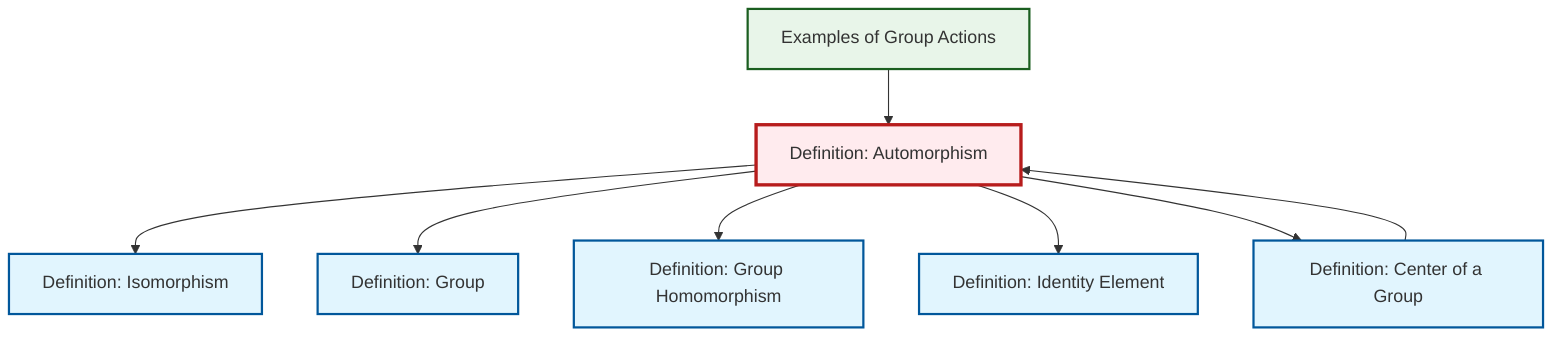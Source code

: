 graph TD
    classDef definition fill:#e1f5fe,stroke:#01579b,stroke-width:2px
    classDef theorem fill:#f3e5f5,stroke:#4a148c,stroke-width:2px
    classDef axiom fill:#fff3e0,stroke:#e65100,stroke-width:2px
    classDef example fill:#e8f5e9,stroke:#1b5e20,stroke-width:2px
    classDef current fill:#ffebee,stroke:#b71c1c,stroke-width:3px
    ex-group-action-examples["Examples of Group Actions"]:::example
    def-center-of-group["Definition: Center of a Group"]:::definition
    def-identity-element["Definition: Identity Element"]:::definition
    def-automorphism["Definition: Automorphism"]:::definition
    def-group["Definition: Group"]:::definition
    def-isomorphism["Definition: Isomorphism"]:::definition
    def-homomorphism["Definition: Group Homomorphism"]:::definition
    ex-group-action-examples --> def-automorphism
    def-automorphism --> def-isomorphism
    def-automorphism --> def-group
    def-center-of-group --> def-automorphism
    def-automorphism --> def-homomorphism
    def-automorphism --> def-identity-element
    def-automorphism --> def-center-of-group
    class def-automorphism current